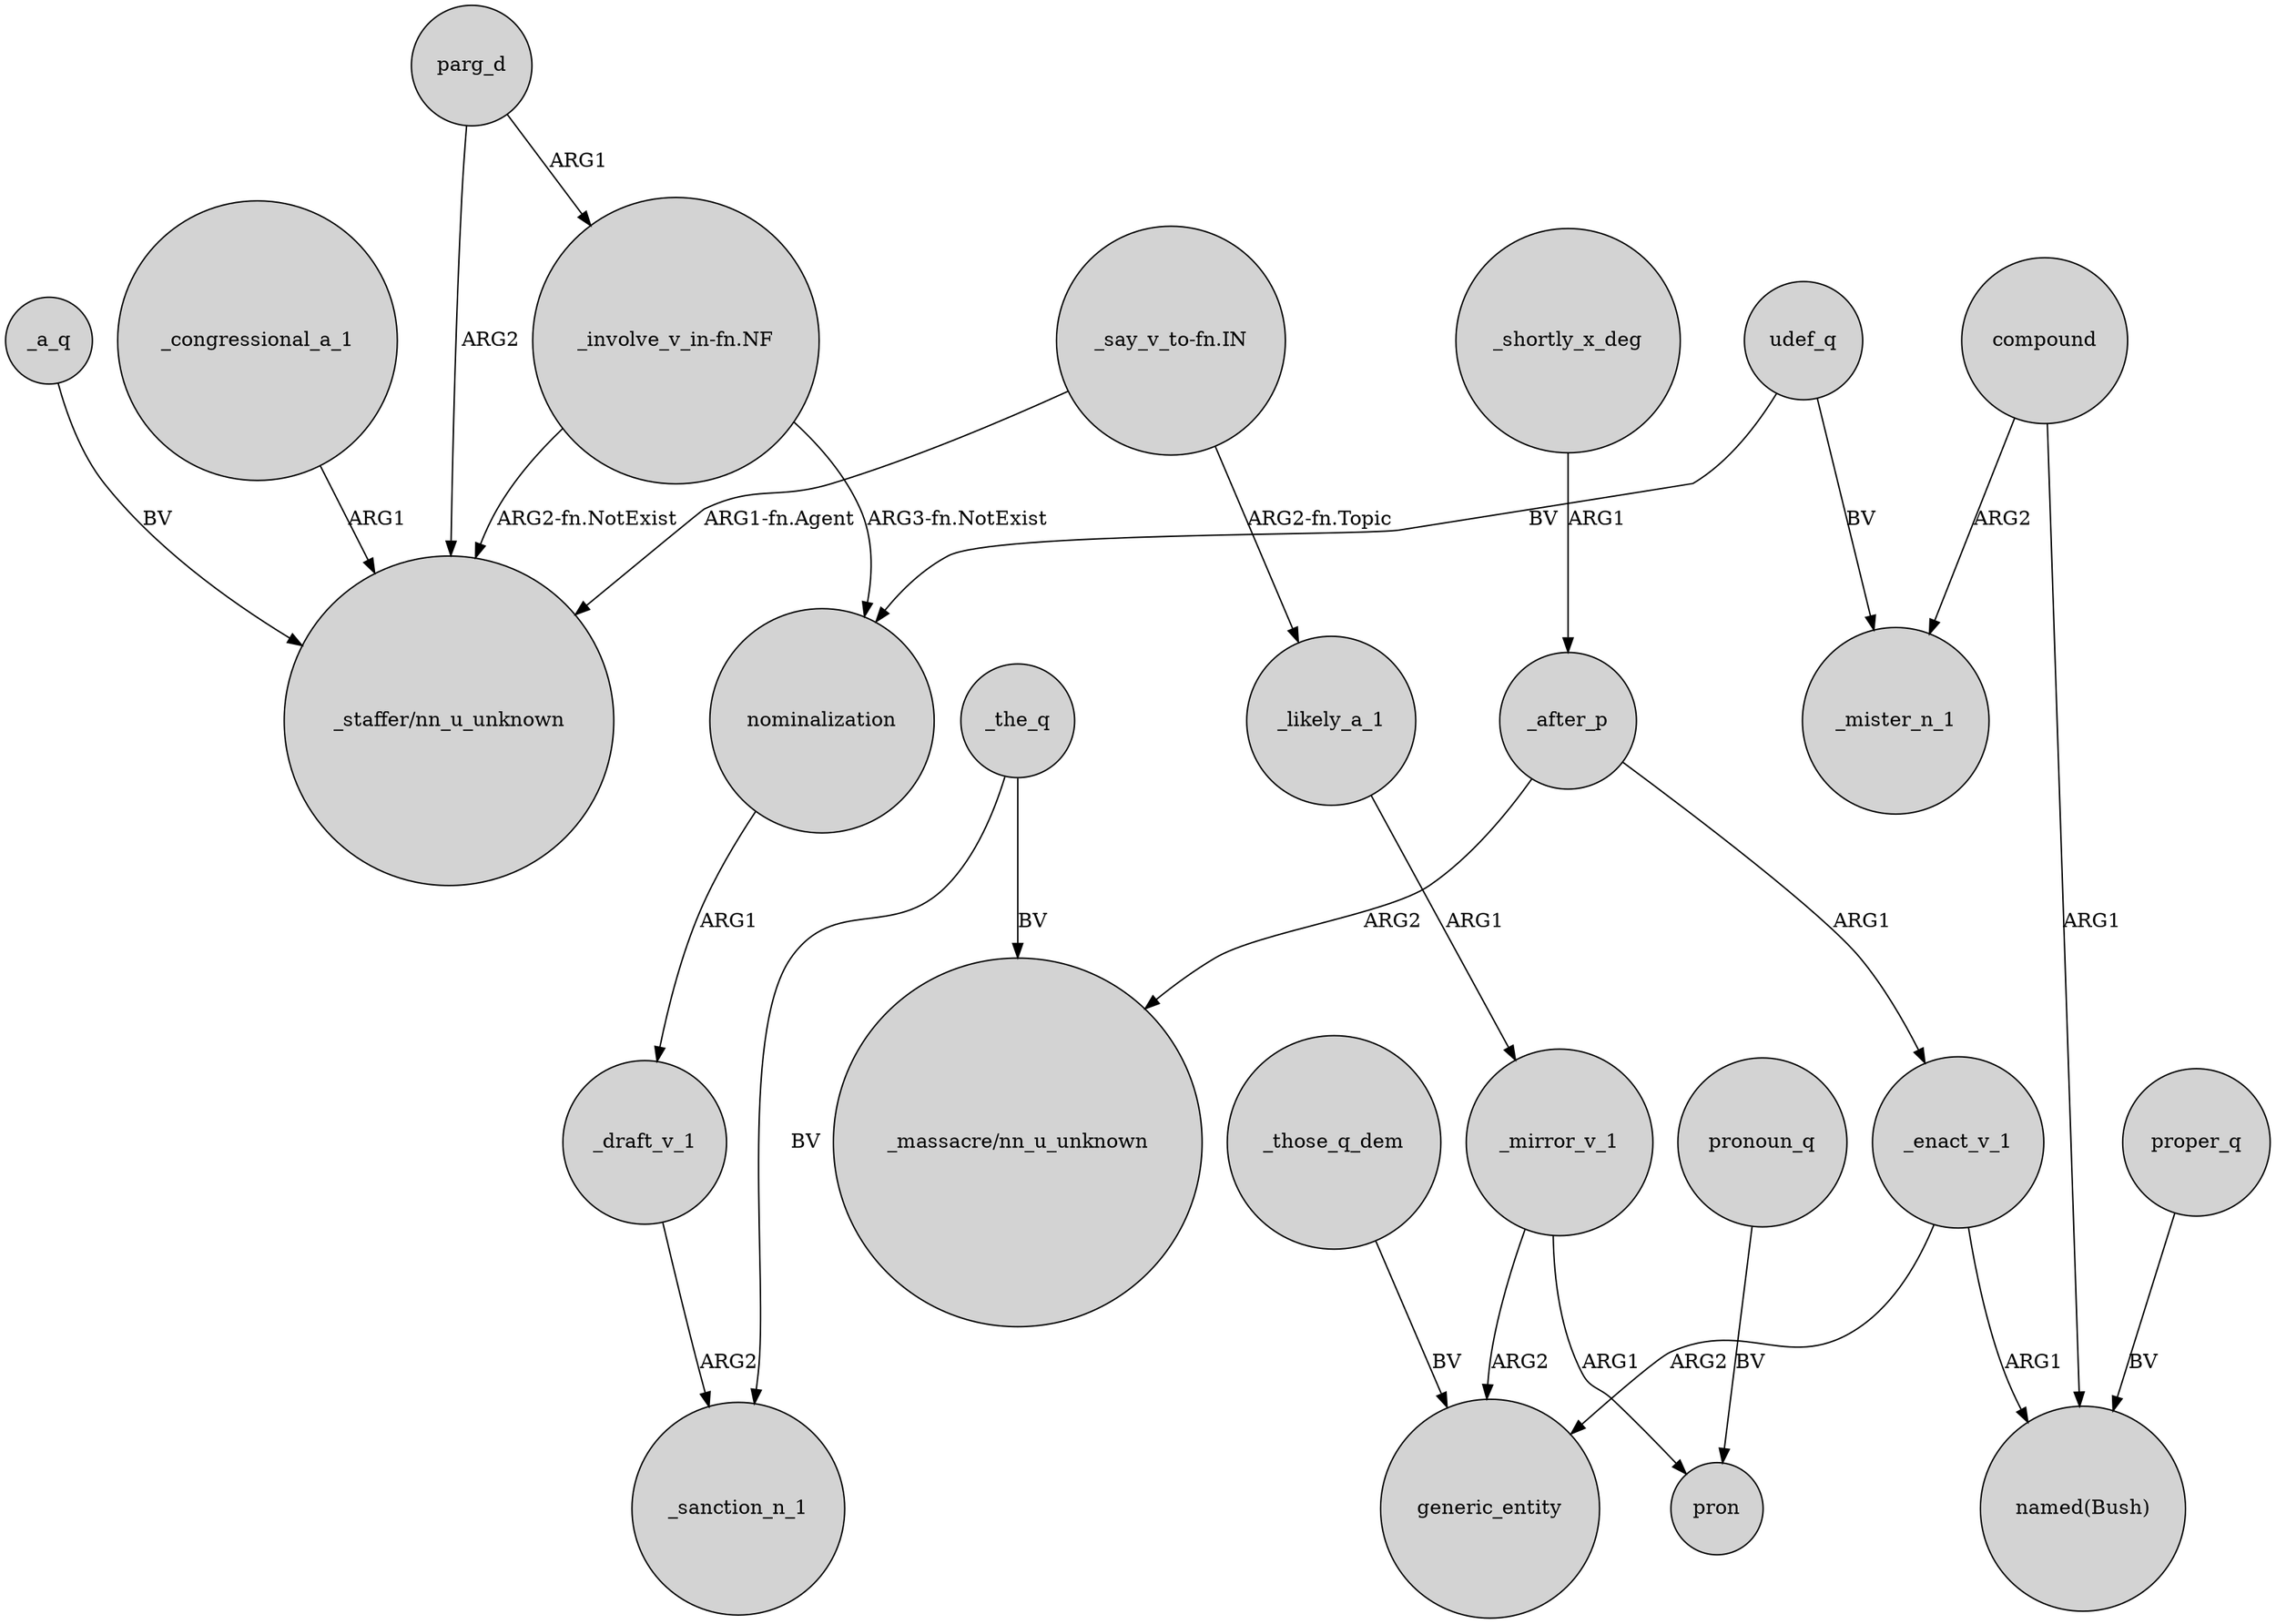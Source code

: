 digraph {
	node [shape=circle style=filled]
	parg_d -> "_staffer/nn_u_unknown" [label=ARG2]
	_congressional_a_1 -> "_staffer/nn_u_unknown" [label=ARG1]
	_a_q -> "_staffer/nn_u_unknown" [label=BV]
	compound -> _mister_n_1 [label=ARG2]
	_after_p -> _enact_v_1 [label=ARG1]
	udef_q -> _mister_n_1 [label=BV]
	"_say_v_to-fn.IN" -> "_staffer/nn_u_unknown" [label="ARG1-fn.Agent"]
	_the_q -> _sanction_n_1 [label=BV]
	_enact_v_1 -> generic_entity [label=ARG2]
	nominalization -> _draft_v_1 [label=ARG1]
	_mirror_v_1 -> generic_entity [label=ARG2]
	_likely_a_1 -> _mirror_v_1 [label=ARG1]
	_the_q -> "_massacre/nn_u_unknown" [label=BV]
	pronoun_q -> pron [label=BV]
	_after_p -> "_massacre/nn_u_unknown" [label=ARG2]
	_draft_v_1 -> _sanction_n_1 [label=ARG2]
	_enact_v_1 -> "named(Bush)" [label=ARG1]
	"_involve_v_in-fn.NF" -> nominalization [label="ARG3-fn.NotExist"]
	proper_q -> "named(Bush)" [label=BV]
	udef_q -> nominalization [label=BV]
	"_say_v_to-fn.IN" -> _likely_a_1 [label="ARG2-fn.Topic"]
	_mirror_v_1 -> pron [label=ARG1]
	"_involve_v_in-fn.NF" -> "_staffer/nn_u_unknown" [label="ARG2-fn.NotExist"]
	_shortly_x_deg -> _after_p [label=ARG1]
	_those_q_dem -> generic_entity [label=BV]
	compound -> "named(Bush)" [label=ARG1]
	parg_d -> "_involve_v_in-fn.NF" [label=ARG1]
}
